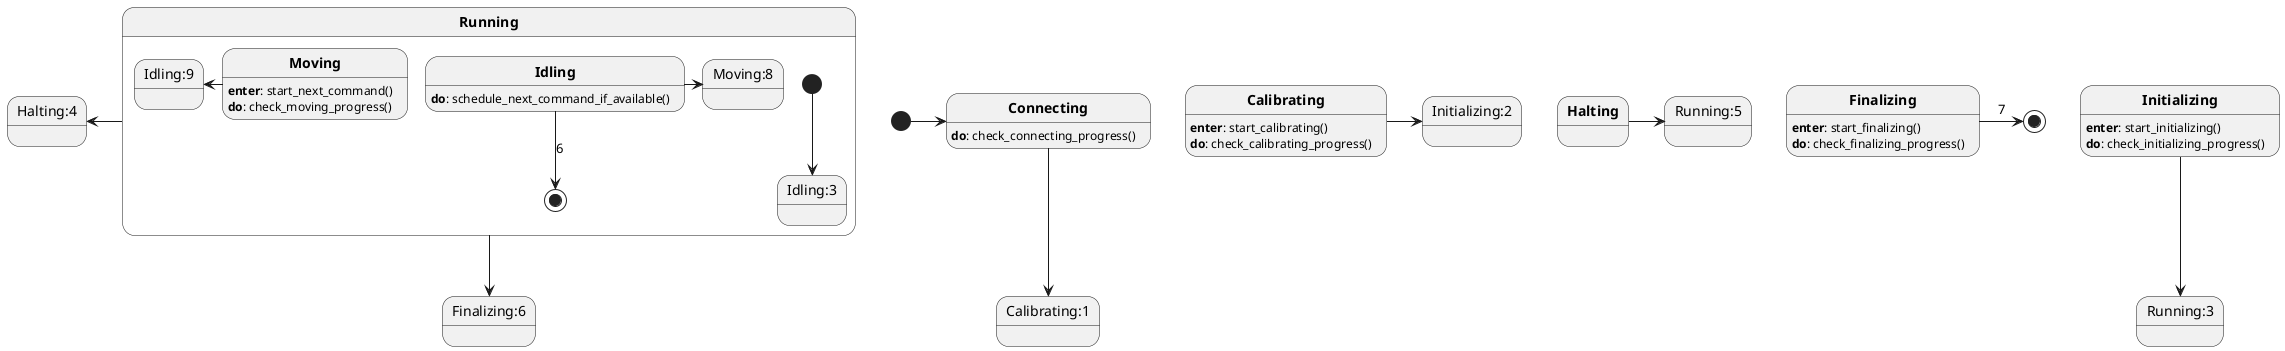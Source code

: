 @startuml

state "**Connecting**" as Connecting
Connecting: **do**: check_connecting_progress()

state "**Calibrating**" as Calibrating
Calibrating: **enter**: start_calibrating()
Calibrating: **do**: check_calibrating_progress()

state "**Initializing**" as Initializing
Initializing: **enter**: start_initializing()
Initializing: **do**: check_initializing_progress()


state "**Running**" as Running{
    state "**Idling**" as Idling
    Idling: **do**: schedule_next_command_if_available()

    state "**Moving**" as Moving
    Moving: **enter**: start_next_command()
    Moving: **do**: check_moving_progress()

    [*] -down-> Idling:3
    Idling -right-> Moving:8
    Moving -left-> Idling:9
    Idling -down-> [*]:6
}

state "**Halting**" as Halting

state "**Finalizing**" as Finalizing
Finalizing: **enter**: start_finalizing()
Finalizing: **do**: check_finalizing_progress()

[*] -right-> Connecting
Connecting -down-> Calibrating:1
Calibrating -right-> Initializing:2
Initializing -down-> Running:3
Running -left-> Halting:4
Halting -right-> Running:5
Running -down-> Finalizing:6
Finalizing -right-> [*]:7

@enduml
